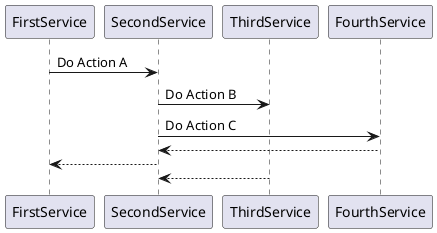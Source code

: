 @startuml SystemName

participant FirstService
participant SecondService
participant ThirdService
participant FourthService

FirstService -> SecondService : Do Action A
SecondService -> ThirdService : Do Action B
SecondService -> FourthService : Do Action C
FourthService --> SecondService : 
SecondService --> FirstService : 
ThirdService --> SecondService: 

@enduml